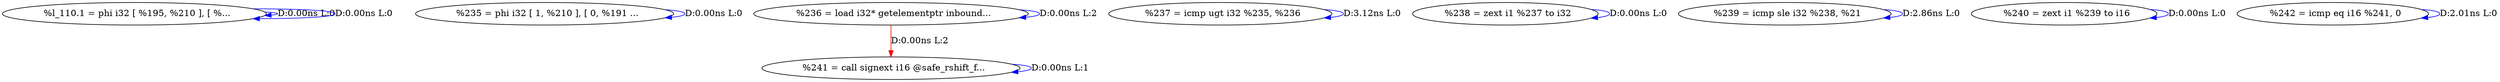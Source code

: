 digraph {
Node0x40bc6c0[label="  %l_110.1 = phi i32 [ %195, %210 ], [ %..."];
Node0x40bc6c0 -> Node0x40bc6c0[label="D:0.00ns L:0",color=blue];
Node0x40bc6c0 -> Node0x40bc6c0[label="D:0.00ns L:0",color=blue];
Node0x40bc7a0[label="  %235 = phi i32 [ 1, %210 ], [ 0, %191 ..."];
Node0x40bc7a0 -> Node0x40bc7a0[label="D:0.00ns L:0",color=blue];
Node0x40bc880[label="  %236 = load i32* getelementptr inbound..."];
Node0x40bc880 -> Node0x40bc880[label="D:0.00ns L:2",color=blue];
Node0x40bcce0[label="  %241 = call signext i16 @safe_rshift_f..."];
Node0x40bc880 -> Node0x40bcce0[label="D:0.00ns L:2",color=red];
Node0x40bc960[label="  %237 = icmp ugt i32 %235, %236"];
Node0x40bc960 -> Node0x40bc960[label="D:3.12ns L:0",color=blue];
Node0x40bca40[label="  %238 = zext i1 %237 to i32"];
Node0x40bca40 -> Node0x40bca40[label="D:0.00ns L:0",color=blue];
Node0x40bcb20[label="  %239 = icmp sle i32 %238, %21"];
Node0x40bcb20 -> Node0x40bcb20[label="D:2.86ns L:0",color=blue];
Node0x40bcc00[label="  %240 = zext i1 %239 to i16"];
Node0x40bcc00 -> Node0x40bcc00[label="D:0.00ns L:0",color=blue];
Node0x40bcce0 -> Node0x40bcce0[label="D:0.00ns L:1",color=blue];
Node0x40bcdc0[label="  %242 = icmp eq i16 %241, 0"];
Node0x40bcdc0 -> Node0x40bcdc0[label="D:2.01ns L:0",color=blue];
}
